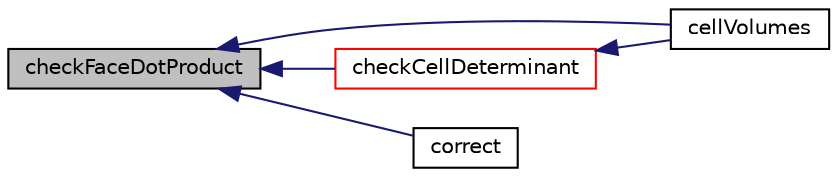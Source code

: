 digraph "checkFaceDotProduct"
{
  bgcolor="transparent";
  edge [fontname="Helvetica",fontsize="10",labelfontname="Helvetica",labelfontsize="10"];
  node [fontname="Helvetica",fontsize="10",shape=record];
  rankdir="LR";
  Node298 [label="checkFaceDotProduct",height=0.2,width=0.4,color="black", fillcolor="grey75", style="filled", fontcolor="black"];
  Node298 -> Node299 [dir="back",color="midnightblue",fontsize="10",style="solid",fontname="Helvetica"];
  Node299 [label="cellVolumes",height=0.2,width=0.4,color="black",URL="$a26277.html#abead6b42c36ac9c1a86fb2707b304a2f"];
  Node298 -> Node300 [dir="back",color="midnightblue",fontsize="10",style="solid",fontname="Helvetica"];
  Node300 [label="checkCellDeterminant",height=0.2,width=0.4,color="red",URL="$a26277.html#a86702a579f7fe69fb82f0933e27edabd"];
  Node300 -> Node299 [dir="back",color="midnightblue",fontsize="10",style="solid",fontname="Helvetica"];
  Node298 -> Node307 [dir="back",color="midnightblue",fontsize="10",style="solid",fontname="Helvetica"];
  Node307 [label="correct",height=0.2,width=0.4,color="black",URL="$a26277.html#aeed5a518f187ef6c2eec874ebcf8df29",tooltip="Recalculate on selected faces. Recalculates cell properties. "];
}
